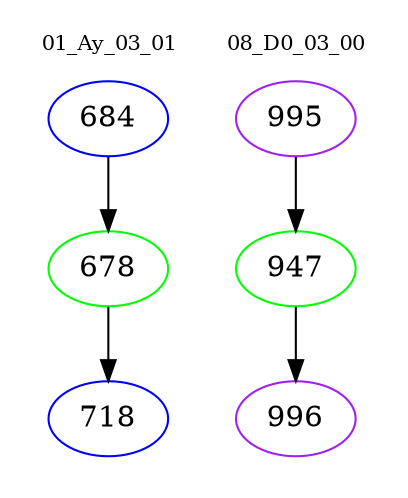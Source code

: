 digraph{
subgraph cluster_0 {
color = white
label = "01_Ay_03_01";
fontsize=10;
T0_684 [label="684", color="blue"]
T0_684 -> T0_678 [color="black"]
T0_678 [label="678", color="green"]
T0_678 -> T0_718 [color="black"]
T0_718 [label="718", color="blue"]
}
subgraph cluster_1 {
color = white
label = "08_D0_03_00";
fontsize=10;
T1_995 [label="995", color="purple"]
T1_995 -> T1_947 [color="black"]
T1_947 [label="947", color="green"]
T1_947 -> T1_996 [color="black"]
T1_996 [label="996", color="purple"]
}
}
